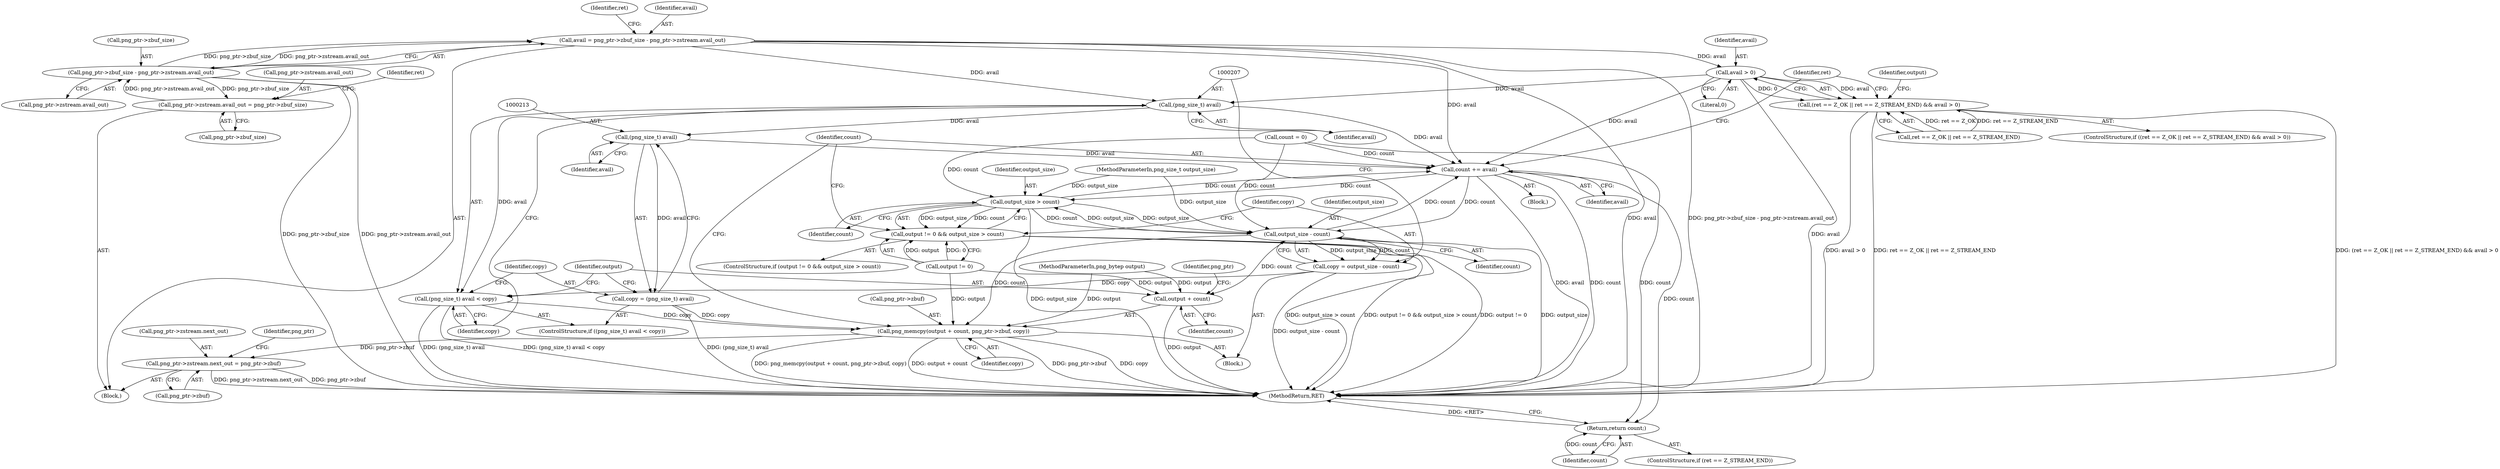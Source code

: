 digraph "0_Chrome_4cf106cdb83dd6b35d3b26d06cc67d1d2d99041e@integer" {
"1000165" [label="(Call,avail = png_ptr->zbuf_size - png_ptr->zstream.avail_out)"];
"1000167" [label="(Call,png_ptr->zbuf_size - png_ptr->zstream.avail_out)"];
"1000148" [label="(Call,png_ptr->zstream.avail_out = png_ptr->zbuf_size)"];
"1000185" [label="(Call,avail > 0)"];
"1000177" [label="(Call,(ret == Z_OK || ret == Z_STREAM_END) && avail > 0)"];
"1000206" [label="(Call,(png_size_t) avail)"];
"1000205" [label="(Call,(png_size_t) avail < copy)"];
"1000215" [label="(Call,png_memcpy(output + count, png_ptr->zbuf, copy))"];
"1000139" [label="(Call,png_ptr->zstream.next_out = png_ptr->zbuf)"];
"1000212" [label="(Call,(png_size_t) avail)"];
"1000210" [label="(Call,copy = (png_size_t) avail)"];
"1000223" [label="(Call,count += avail)"];
"1000194" [label="(Call,output_size > count)"];
"1000190" [label="(Call,output != 0 && output_size > count)"];
"1000201" [label="(Call,output_size - count)"];
"1000199" [label="(Call,copy = output_size - count)"];
"1000216" [label="(Call,output + count)"];
"1000247" [label="(Return,return count;)"];
"1000195" [label="(Identifier,output_size)"];
"1000206" [label="(Call,(png_size_t) avail)"];
"1000223" [label="(Call,count += avail)"];
"1000208" [label="(Identifier,avail)"];
"1000204" [label="(ControlStructure,if ((png_size_t) avail < copy))"];
"1000185" [label="(Call,avail > 0)"];
"1000228" [label="(Identifier,ret)"];
"1000151" [label="(Identifier,png_ptr)"];
"1000211" [label="(Identifier,copy)"];
"1000187" [label="(Literal,0)"];
"1000247" [label="(Return,return count;)"];
"1000216" [label="(Call,output + count)"];
"1000225" [label="(Identifier,avail)"];
"1000148" [label="(Call,png_ptr->zstream.avail_out = png_ptr->zbuf_size)"];
"1000158" [label="(Identifier,ret)"];
"1000222" [label="(Identifier,copy)"];
"1000178" [label="(Call,ret == Z_OK || ret == Z_STREAM_END)"];
"1000145" [label="(Call,png_ptr->zbuf)"];
"1000201" [label="(Call,output_size - count)"];
"1000177" [label="(Call,(ret == Z_OK || ret == Z_STREAM_END) && avail > 0)"];
"1000112" [label="(MethodParameterIn,png_size_t output_size)"];
"1000218" [label="(Identifier,count)"];
"1000180" [label="(Identifier,ret)"];
"1000168" [label="(Call,png_ptr->zbuf_size)"];
"1000140" [label="(Call,png_ptr->zstream.next_out)"];
"1000115" [label="(Call,count = 0)"];
"1000196" [label="(Identifier,count)"];
"1000303" [label="(MethodReturn,RET)"];
"1000171" [label="(Call,png_ptr->zstream.avail_out)"];
"1000202" [label="(Identifier,output_size)"];
"1000248" [label="(Identifier,count)"];
"1000219" [label="(Call,png_ptr->zbuf)"];
"1000194" [label="(Call,output_size > count)"];
"1000220" [label="(Identifier,png_ptr)"];
"1000215" [label="(Call,png_memcpy(output + count, png_ptr->zbuf, copy))"];
"1000176" [label="(ControlStructure,if ((ret == Z_OK || ret == Z_STREAM_END) && avail > 0))"];
"1000199" [label="(Call,copy = output_size - count)"];
"1000205" [label="(Call,(png_size_t) avail < copy)"];
"1000190" [label="(Call,output != 0 && output_size > count)"];
"1000209" [label="(Identifier,copy)"];
"1000111" [label="(MethodParameterIn,png_bytep output)"];
"1000200" [label="(Identifier,copy)"];
"1000214" [label="(Identifier,avail)"];
"1000212" [label="(Call,(png_size_t) avail)"];
"1000136" [label="(Block,)"];
"1000188" [label="(Block,)"];
"1000197" [label="(Block,)"];
"1000210" [label="(Call,copy = (png_size_t) avail)"];
"1000149" [label="(Call,png_ptr->zstream.avail_out)"];
"1000139" [label="(Call,png_ptr->zstream.next_out = png_ptr->zbuf)"];
"1000217" [label="(Identifier,output)"];
"1000154" [label="(Call,png_ptr->zbuf_size)"];
"1000224" [label="(Identifier,count)"];
"1000203" [label="(Identifier,count)"];
"1000166" [label="(Identifier,avail)"];
"1000243" [label="(ControlStructure,if (ret == Z_STREAM_END))"];
"1000165" [label="(Call,avail = png_ptr->zbuf_size - png_ptr->zstream.avail_out)"];
"1000189" [label="(ControlStructure,if (output != 0 && output_size > count))"];
"1000191" [label="(Call,output != 0)"];
"1000186" [label="(Identifier,avail)"];
"1000167" [label="(Call,png_ptr->zbuf_size - png_ptr->zstream.avail_out)"];
"1000192" [label="(Identifier,output)"];
"1000165" -> "1000136"  [label="AST: "];
"1000165" -> "1000167"  [label="CFG: "];
"1000166" -> "1000165"  [label="AST: "];
"1000167" -> "1000165"  [label="AST: "];
"1000180" -> "1000165"  [label="CFG: "];
"1000165" -> "1000303"  [label="DDG: avail"];
"1000165" -> "1000303"  [label="DDG: png_ptr->zbuf_size - png_ptr->zstream.avail_out"];
"1000167" -> "1000165"  [label="DDG: png_ptr->zbuf_size"];
"1000167" -> "1000165"  [label="DDG: png_ptr->zstream.avail_out"];
"1000165" -> "1000185"  [label="DDG: avail"];
"1000165" -> "1000206"  [label="DDG: avail"];
"1000165" -> "1000223"  [label="DDG: avail"];
"1000167" -> "1000171"  [label="CFG: "];
"1000168" -> "1000167"  [label="AST: "];
"1000171" -> "1000167"  [label="AST: "];
"1000167" -> "1000303"  [label="DDG: png_ptr->zbuf_size"];
"1000167" -> "1000303"  [label="DDG: png_ptr->zstream.avail_out"];
"1000167" -> "1000148"  [label="DDG: png_ptr->zbuf_size"];
"1000148" -> "1000167"  [label="DDG: png_ptr->zstream.avail_out"];
"1000148" -> "1000136"  [label="AST: "];
"1000148" -> "1000154"  [label="CFG: "];
"1000149" -> "1000148"  [label="AST: "];
"1000154" -> "1000148"  [label="AST: "];
"1000158" -> "1000148"  [label="CFG: "];
"1000185" -> "1000177"  [label="AST: "];
"1000185" -> "1000187"  [label="CFG: "];
"1000186" -> "1000185"  [label="AST: "];
"1000187" -> "1000185"  [label="AST: "];
"1000177" -> "1000185"  [label="CFG: "];
"1000185" -> "1000303"  [label="DDG: avail"];
"1000185" -> "1000177"  [label="DDG: avail"];
"1000185" -> "1000177"  [label="DDG: 0"];
"1000185" -> "1000206"  [label="DDG: avail"];
"1000185" -> "1000223"  [label="DDG: avail"];
"1000177" -> "1000176"  [label="AST: "];
"1000177" -> "1000178"  [label="CFG: "];
"1000178" -> "1000177"  [label="AST: "];
"1000192" -> "1000177"  [label="CFG: "];
"1000228" -> "1000177"  [label="CFG: "];
"1000177" -> "1000303"  [label="DDG: avail > 0"];
"1000177" -> "1000303"  [label="DDG: ret == Z_OK || ret == Z_STREAM_END"];
"1000177" -> "1000303"  [label="DDG: (ret == Z_OK || ret == Z_STREAM_END) && avail > 0"];
"1000178" -> "1000177"  [label="DDG: ret == Z_OK"];
"1000178" -> "1000177"  [label="DDG: ret == Z_STREAM_END"];
"1000206" -> "1000205"  [label="AST: "];
"1000206" -> "1000208"  [label="CFG: "];
"1000207" -> "1000206"  [label="AST: "];
"1000208" -> "1000206"  [label="AST: "];
"1000209" -> "1000206"  [label="CFG: "];
"1000206" -> "1000205"  [label="DDG: avail"];
"1000206" -> "1000212"  [label="DDG: avail"];
"1000206" -> "1000223"  [label="DDG: avail"];
"1000205" -> "1000204"  [label="AST: "];
"1000205" -> "1000209"  [label="CFG: "];
"1000209" -> "1000205"  [label="AST: "];
"1000211" -> "1000205"  [label="CFG: "];
"1000217" -> "1000205"  [label="CFG: "];
"1000205" -> "1000303"  [label="DDG: (png_size_t) avail"];
"1000205" -> "1000303"  [label="DDG: (png_size_t) avail < copy"];
"1000199" -> "1000205"  [label="DDG: copy"];
"1000205" -> "1000215"  [label="DDG: copy"];
"1000215" -> "1000197"  [label="AST: "];
"1000215" -> "1000222"  [label="CFG: "];
"1000216" -> "1000215"  [label="AST: "];
"1000219" -> "1000215"  [label="AST: "];
"1000222" -> "1000215"  [label="AST: "];
"1000224" -> "1000215"  [label="CFG: "];
"1000215" -> "1000303"  [label="DDG: output + count"];
"1000215" -> "1000303"  [label="DDG: png_ptr->zbuf"];
"1000215" -> "1000303"  [label="DDG: copy"];
"1000215" -> "1000303"  [label="DDG: png_memcpy(output + count, png_ptr->zbuf, copy)"];
"1000215" -> "1000139"  [label="DDG: png_ptr->zbuf"];
"1000191" -> "1000215"  [label="DDG: output"];
"1000111" -> "1000215"  [label="DDG: output"];
"1000201" -> "1000215"  [label="DDG: count"];
"1000210" -> "1000215"  [label="DDG: copy"];
"1000139" -> "1000136"  [label="AST: "];
"1000139" -> "1000145"  [label="CFG: "];
"1000140" -> "1000139"  [label="AST: "];
"1000145" -> "1000139"  [label="AST: "];
"1000151" -> "1000139"  [label="CFG: "];
"1000139" -> "1000303"  [label="DDG: png_ptr->zstream.next_out"];
"1000139" -> "1000303"  [label="DDG: png_ptr->zbuf"];
"1000212" -> "1000210"  [label="AST: "];
"1000212" -> "1000214"  [label="CFG: "];
"1000213" -> "1000212"  [label="AST: "];
"1000214" -> "1000212"  [label="AST: "];
"1000210" -> "1000212"  [label="CFG: "];
"1000212" -> "1000210"  [label="DDG: avail"];
"1000212" -> "1000223"  [label="DDG: avail"];
"1000210" -> "1000204"  [label="AST: "];
"1000211" -> "1000210"  [label="AST: "];
"1000217" -> "1000210"  [label="CFG: "];
"1000210" -> "1000303"  [label="DDG: (png_size_t) avail"];
"1000223" -> "1000188"  [label="AST: "];
"1000223" -> "1000225"  [label="CFG: "];
"1000224" -> "1000223"  [label="AST: "];
"1000225" -> "1000223"  [label="AST: "];
"1000228" -> "1000223"  [label="CFG: "];
"1000223" -> "1000303"  [label="DDG: avail"];
"1000223" -> "1000303"  [label="DDG: count"];
"1000223" -> "1000194"  [label="DDG: count"];
"1000223" -> "1000201"  [label="DDG: count"];
"1000194" -> "1000223"  [label="DDG: count"];
"1000115" -> "1000223"  [label="DDG: count"];
"1000201" -> "1000223"  [label="DDG: count"];
"1000223" -> "1000247"  [label="DDG: count"];
"1000194" -> "1000190"  [label="AST: "];
"1000194" -> "1000196"  [label="CFG: "];
"1000195" -> "1000194"  [label="AST: "];
"1000196" -> "1000194"  [label="AST: "];
"1000190" -> "1000194"  [label="CFG: "];
"1000194" -> "1000303"  [label="DDG: output_size"];
"1000194" -> "1000190"  [label="DDG: output_size"];
"1000194" -> "1000190"  [label="DDG: count"];
"1000201" -> "1000194"  [label="DDG: output_size"];
"1000112" -> "1000194"  [label="DDG: output_size"];
"1000115" -> "1000194"  [label="DDG: count"];
"1000194" -> "1000201"  [label="DDG: output_size"];
"1000194" -> "1000201"  [label="DDG: count"];
"1000190" -> "1000189"  [label="AST: "];
"1000190" -> "1000191"  [label="CFG: "];
"1000191" -> "1000190"  [label="AST: "];
"1000200" -> "1000190"  [label="CFG: "];
"1000224" -> "1000190"  [label="CFG: "];
"1000190" -> "1000303"  [label="DDG: output_size > count"];
"1000190" -> "1000303"  [label="DDG: output != 0 && output_size > count"];
"1000190" -> "1000303"  [label="DDG: output != 0"];
"1000191" -> "1000190"  [label="DDG: output"];
"1000191" -> "1000190"  [label="DDG: 0"];
"1000201" -> "1000199"  [label="AST: "];
"1000201" -> "1000203"  [label="CFG: "];
"1000202" -> "1000201"  [label="AST: "];
"1000203" -> "1000201"  [label="AST: "];
"1000199" -> "1000201"  [label="CFG: "];
"1000201" -> "1000303"  [label="DDG: output_size"];
"1000201" -> "1000199"  [label="DDG: output_size"];
"1000201" -> "1000199"  [label="DDG: count"];
"1000112" -> "1000201"  [label="DDG: output_size"];
"1000115" -> "1000201"  [label="DDG: count"];
"1000201" -> "1000216"  [label="DDG: count"];
"1000199" -> "1000197"  [label="AST: "];
"1000200" -> "1000199"  [label="AST: "];
"1000207" -> "1000199"  [label="CFG: "];
"1000199" -> "1000303"  [label="DDG: output_size - count"];
"1000216" -> "1000218"  [label="CFG: "];
"1000217" -> "1000216"  [label="AST: "];
"1000218" -> "1000216"  [label="AST: "];
"1000220" -> "1000216"  [label="CFG: "];
"1000216" -> "1000303"  [label="DDG: output"];
"1000191" -> "1000216"  [label="DDG: output"];
"1000111" -> "1000216"  [label="DDG: output"];
"1000247" -> "1000243"  [label="AST: "];
"1000247" -> "1000248"  [label="CFG: "];
"1000248" -> "1000247"  [label="AST: "];
"1000303" -> "1000247"  [label="CFG: "];
"1000247" -> "1000303"  [label="DDG: <RET>"];
"1000248" -> "1000247"  [label="DDG: count"];
"1000115" -> "1000247"  [label="DDG: count"];
}
